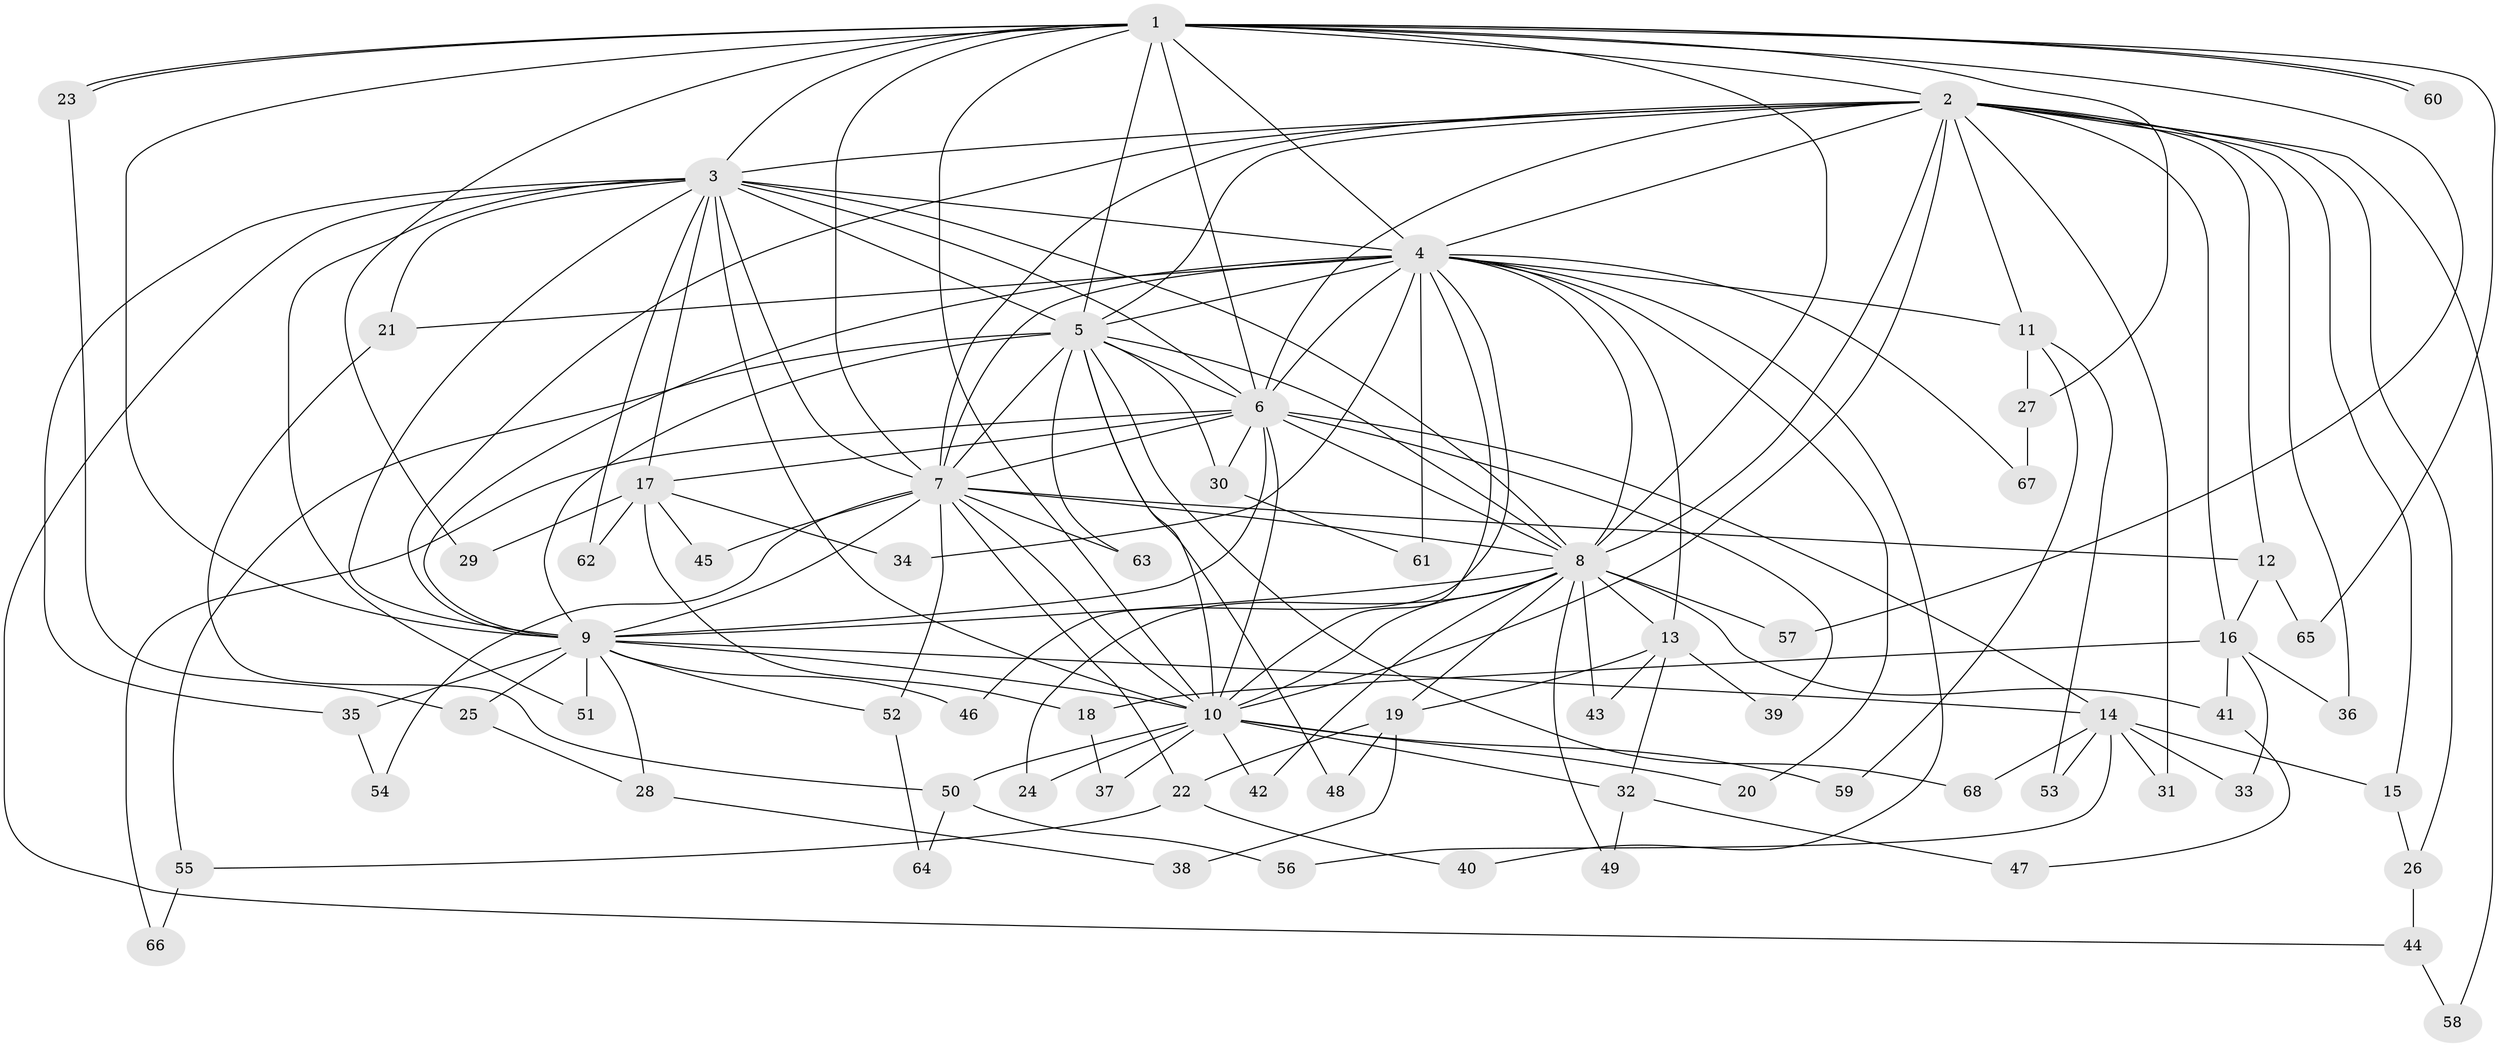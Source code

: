 // coarse degree distribution, {22: 0.041666666666666664, 11: 0.020833333333333332, 15: 0.0625, 12: 0.041666666666666664, 5: 0.020833333333333332, 4: 0.0625, 8: 0.041666666666666664, 3: 0.16666666666666666, 7: 0.041666666666666664, 2: 0.4791666666666667, 1: 0.020833333333333332}
// Generated by graph-tools (version 1.1) at 2025/51/02/27/25 19:51:51]
// undirected, 68 vertices, 161 edges
graph export_dot {
graph [start="1"]
  node [color=gray90,style=filled];
  1;
  2;
  3;
  4;
  5;
  6;
  7;
  8;
  9;
  10;
  11;
  12;
  13;
  14;
  15;
  16;
  17;
  18;
  19;
  20;
  21;
  22;
  23;
  24;
  25;
  26;
  27;
  28;
  29;
  30;
  31;
  32;
  33;
  34;
  35;
  36;
  37;
  38;
  39;
  40;
  41;
  42;
  43;
  44;
  45;
  46;
  47;
  48;
  49;
  50;
  51;
  52;
  53;
  54;
  55;
  56;
  57;
  58;
  59;
  60;
  61;
  62;
  63;
  64;
  65;
  66;
  67;
  68;
  1 -- 2;
  1 -- 3;
  1 -- 4;
  1 -- 5;
  1 -- 6;
  1 -- 7;
  1 -- 8;
  1 -- 9;
  1 -- 10;
  1 -- 23;
  1 -- 23;
  1 -- 27;
  1 -- 29;
  1 -- 57;
  1 -- 60;
  1 -- 60;
  1 -- 65;
  2 -- 3;
  2 -- 4;
  2 -- 5;
  2 -- 6;
  2 -- 7;
  2 -- 8;
  2 -- 9;
  2 -- 10;
  2 -- 11;
  2 -- 12;
  2 -- 15;
  2 -- 16;
  2 -- 26;
  2 -- 31;
  2 -- 36;
  2 -- 58;
  3 -- 4;
  3 -- 5;
  3 -- 6;
  3 -- 7;
  3 -- 8;
  3 -- 9;
  3 -- 10;
  3 -- 17;
  3 -- 21;
  3 -- 35;
  3 -- 44;
  3 -- 51;
  3 -- 62;
  4 -- 5;
  4 -- 6;
  4 -- 7;
  4 -- 8;
  4 -- 9;
  4 -- 10;
  4 -- 11;
  4 -- 13;
  4 -- 20;
  4 -- 21;
  4 -- 34;
  4 -- 40;
  4 -- 46;
  4 -- 61;
  4 -- 67;
  5 -- 6;
  5 -- 7;
  5 -- 8;
  5 -- 9;
  5 -- 10;
  5 -- 30;
  5 -- 48;
  5 -- 55;
  5 -- 63;
  5 -- 68;
  6 -- 7;
  6 -- 8;
  6 -- 9;
  6 -- 10;
  6 -- 14;
  6 -- 17;
  6 -- 30;
  6 -- 39;
  6 -- 66;
  7 -- 8;
  7 -- 9;
  7 -- 10;
  7 -- 12;
  7 -- 22;
  7 -- 45;
  7 -- 52;
  7 -- 54;
  7 -- 63;
  8 -- 9;
  8 -- 10;
  8 -- 13;
  8 -- 19;
  8 -- 24;
  8 -- 41;
  8 -- 42;
  8 -- 43;
  8 -- 49;
  8 -- 57;
  9 -- 10;
  9 -- 14;
  9 -- 25;
  9 -- 28;
  9 -- 35;
  9 -- 46;
  9 -- 51;
  9 -- 52;
  10 -- 20;
  10 -- 24;
  10 -- 32;
  10 -- 37;
  10 -- 42;
  10 -- 50;
  10 -- 59;
  11 -- 27;
  11 -- 53;
  11 -- 59;
  12 -- 16;
  12 -- 65;
  13 -- 19;
  13 -- 32;
  13 -- 39;
  13 -- 43;
  14 -- 15;
  14 -- 31;
  14 -- 33;
  14 -- 53;
  14 -- 56;
  14 -- 68;
  15 -- 26;
  16 -- 18;
  16 -- 33;
  16 -- 36;
  16 -- 41;
  17 -- 18;
  17 -- 29;
  17 -- 34;
  17 -- 45;
  17 -- 62;
  18 -- 37;
  19 -- 22;
  19 -- 38;
  19 -- 48;
  21 -- 50;
  22 -- 40;
  22 -- 55;
  23 -- 25;
  25 -- 28;
  26 -- 44;
  27 -- 67;
  28 -- 38;
  30 -- 61;
  32 -- 47;
  32 -- 49;
  35 -- 54;
  41 -- 47;
  44 -- 58;
  50 -- 56;
  50 -- 64;
  52 -- 64;
  55 -- 66;
}
